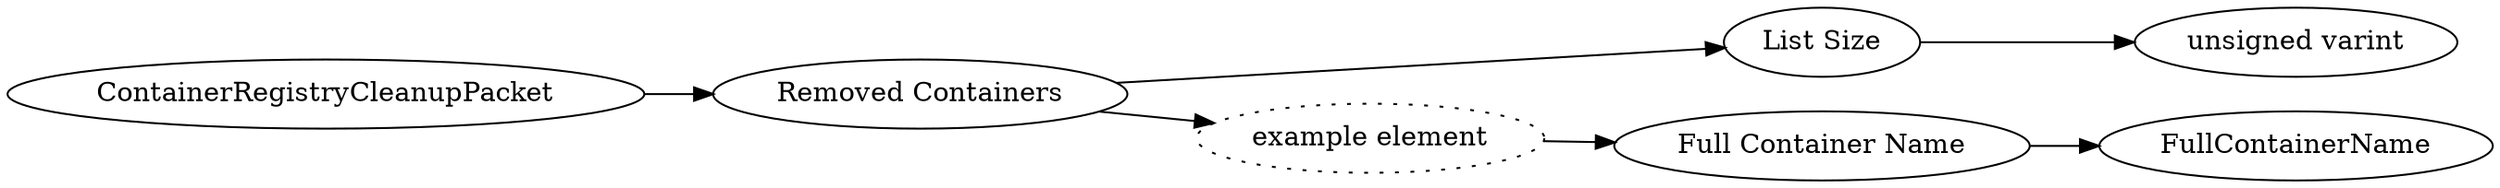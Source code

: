 digraph "ContainerRegistryCleanupPacket" {
rankdir = LR
0
0 -> 1
1 -> 2
2 -> 3
1 -> 4
4 -> 5
5 -> 6

0 [label="ContainerRegistryCleanupPacket",comment="name: \"ContainerRegistryCleanupPacket\", typeName: \"\", id: 0, branchId: 317, recurseId: -1, attributes: 0, notes: \"\""];
1 [label="Removed Containers",comment="name: \"Removed Containers\", typeName: \"\", id: 1, branchId: 0, recurseId: -1, attributes: 8, notes: \"\""];
2 [label="List Size",comment="name: \"List Size\", typeName: \"\", id: 2, branchId: 0, recurseId: -1, attributes: 0, notes: \"\""];
3 [label="unsigned varint",comment="name: \"unsigned varint\", typeName: \"\", id: 3, branchId: 0, recurseId: -1, attributes: 512, notes: \"\""];
4 [label="example element",style=dotted,comment="name: \"example element\", typeName: \"\", id: 4, branchId: 0, recurseId: -1, attributes: 16, notes: \"\""];
5 [label="Full Container Name",comment="name: \"Full Container Name\", typeName: \"FullContainerName\", id: 5, branchId: 0, recurseId: -1, attributes: 256, notes: \"\""];
6 [label="FullContainerName",comment="name: \"FullContainerName\", typeName: \"\", id: 6, branchId: 0, recurseId: -1, attributes: 512, notes: \"\""];
{ rank = max;3;6}

}
